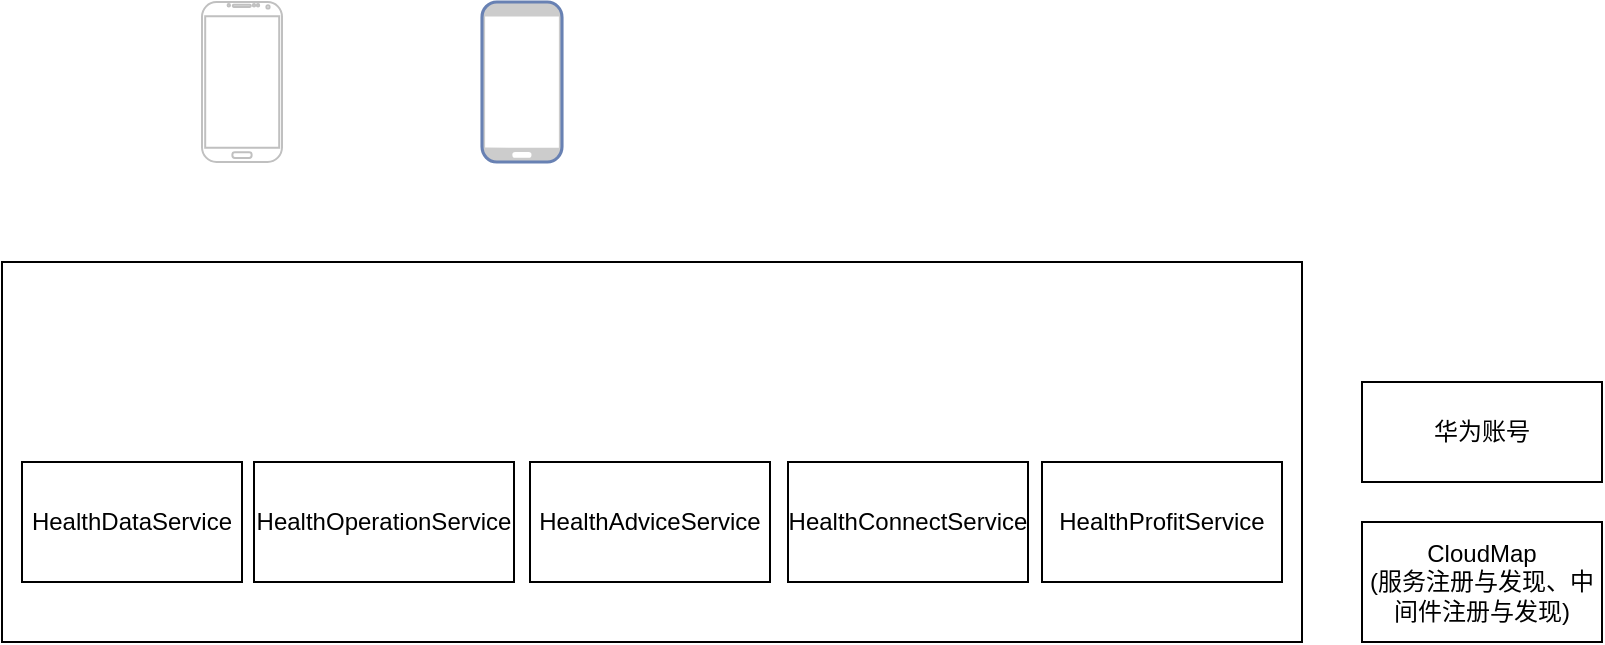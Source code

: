 <mxfile version="23.0.0" type="github">
  <diagram name="第 1 页" id="JbuPutZytbCK25REN7PR">
    <mxGraphModel dx="946" dy="613" grid="1" gridSize="10" guides="1" tooltips="1" connect="1" arrows="1" fold="1" page="1" pageScale="1" pageWidth="827" pageHeight="1169" math="0" shadow="0">
      <root>
        <mxCell id="0" />
        <mxCell id="1" parent="0" />
        <mxCell id="YvnnRUKu41tw3babr-Li-1" value="" style="rounded=0;whiteSpace=wrap;html=1;" vertex="1" parent="1">
          <mxGeometry x="10" y="140" width="650" height="190" as="geometry" />
        </mxCell>
        <mxCell id="YvnnRUKu41tw3babr-Li-2" value="华为账号" style="rounded=0;whiteSpace=wrap;html=1;" vertex="1" parent="1">
          <mxGeometry x="690" y="200" width="120" height="50" as="geometry" />
        </mxCell>
        <mxCell id="YvnnRUKu41tw3babr-Li-3" value="HealthDataService" style="rounded=0;whiteSpace=wrap;html=1;" vertex="1" parent="1">
          <mxGeometry x="20" y="240" width="110" height="60" as="geometry" />
        </mxCell>
        <mxCell id="YvnnRUKu41tw3babr-Li-4" value="HealthOperationService" style="rounded=0;whiteSpace=wrap;html=1;" vertex="1" parent="1">
          <mxGeometry x="136" y="240" width="130" height="60" as="geometry" />
        </mxCell>
        <mxCell id="YvnnRUKu41tw3babr-Li-5" value="HealthAdviceService" style="rounded=0;whiteSpace=wrap;html=1;" vertex="1" parent="1">
          <mxGeometry x="274" y="240" width="120" height="60" as="geometry" />
        </mxCell>
        <mxCell id="YvnnRUKu41tw3babr-Li-6" value="HealthConnectService" style="rounded=0;whiteSpace=wrap;html=1;" vertex="1" parent="1">
          <mxGeometry x="403" y="240" width="120" height="60" as="geometry" />
        </mxCell>
        <mxCell id="YvnnRUKu41tw3babr-Li-7" value="HealthProfitService" style="rounded=0;whiteSpace=wrap;html=1;" vertex="1" parent="1">
          <mxGeometry x="530" y="240" width="120" height="60" as="geometry" />
        </mxCell>
        <mxCell id="YvnnRUKu41tw3babr-Li-8" value="CloudMap&lt;br&gt;(服务注册与发现、中间件注册与发现)" style="rounded=0;whiteSpace=wrap;html=1;" vertex="1" parent="1">
          <mxGeometry x="690" y="270" width="120" height="60" as="geometry" />
        </mxCell>
        <mxCell id="YvnnRUKu41tw3babr-Li-10" value="" style="verticalLabelPosition=bottom;verticalAlign=top;html=1;shadow=0;dashed=0;strokeWidth=1;shape=mxgraph.android.phone2;strokeColor=#c0c0c0;" vertex="1" parent="1">
          <mxGeometry x="110" y="10" width="40" height="80" as="geometry" />
        </mxCell>
        <mxCell id="YvnnRUKu41tw3babr-Li-11" value="" style="fontColor=#0066CC;verticalAlign=top;verticalLabelPosition=bottom;labelPosition=center;align=center;html=1;outlineConnect=0;fillColor=#CCCCCC;strokeColor=#6881B3;gradientColor=none;gradientDirection=north;strokeWidth=2;shape=mxgraph.networks.mobile;" vertex="1" parent="1">
          <mxGeometry x="250" y="10" width="40" height="80" as="geometry" />
        </mxCell>
      </root>
    </mxGraphModel>
  </diagram>
</mxfile>
